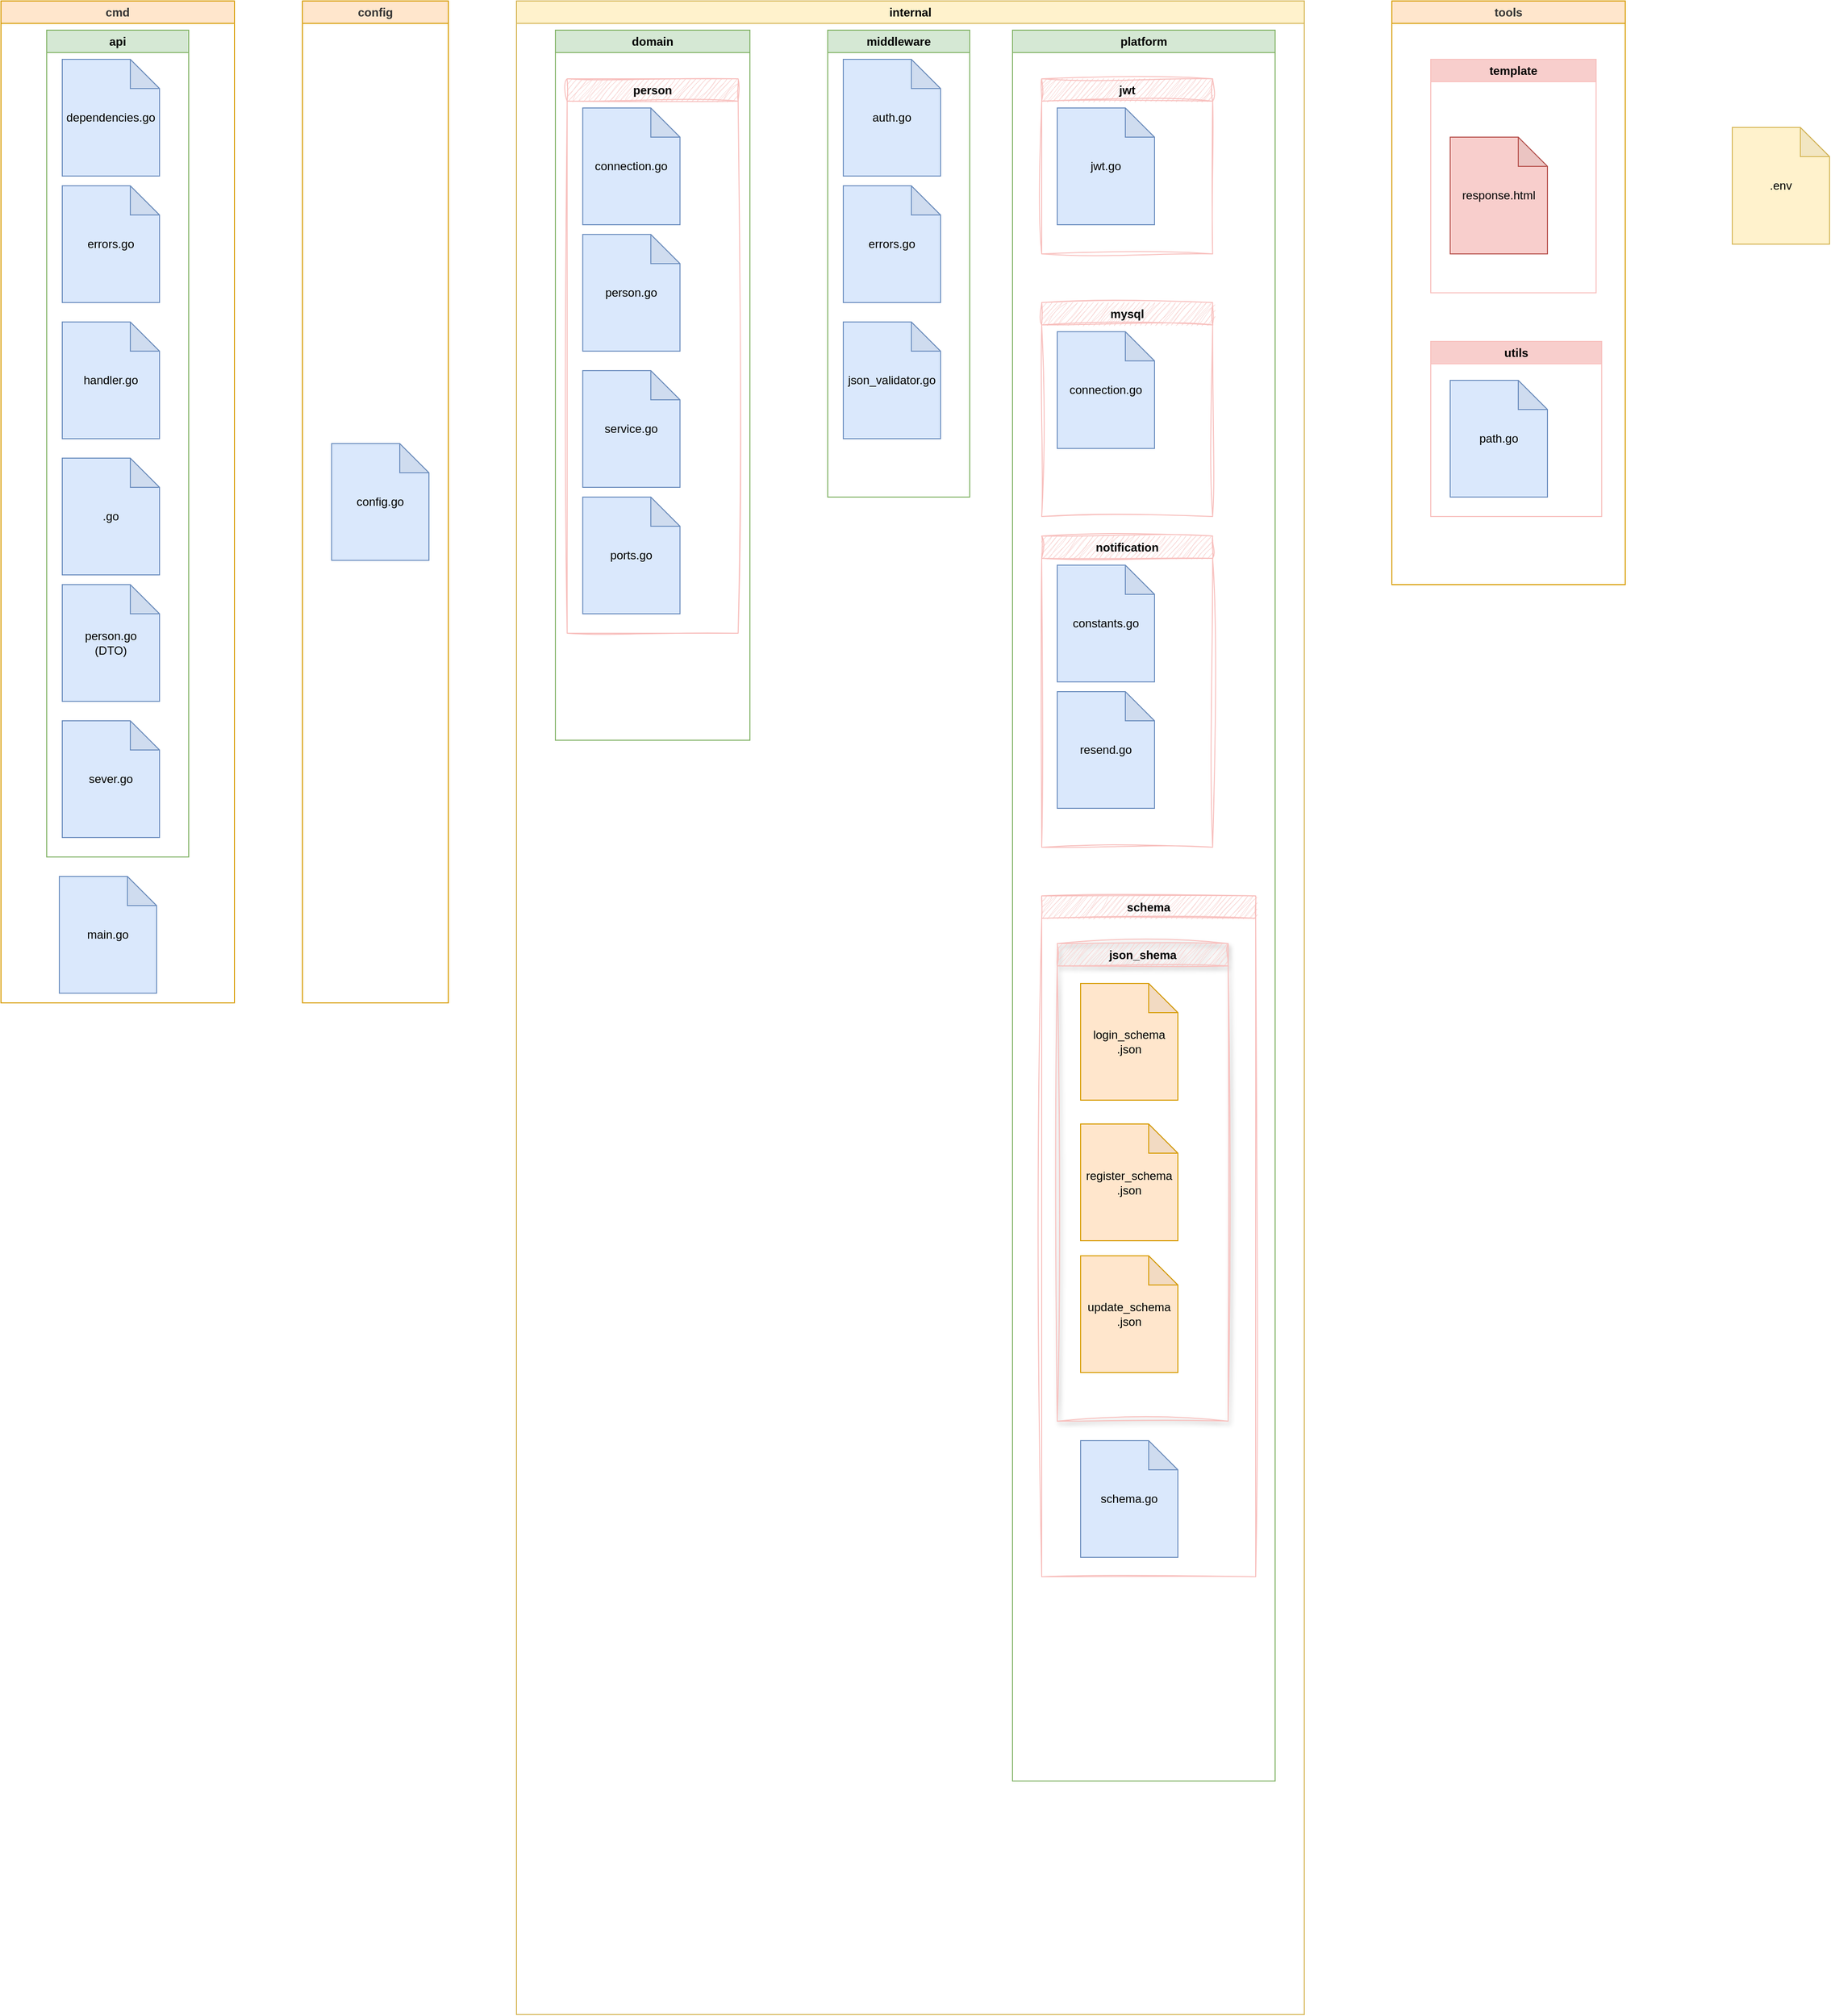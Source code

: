 <mxfile version="28.2.0">
  <diagram name="Página-1" id="e38UbT29Kqghq3w7yru9">
    <mxGraphModel dx="2307" dy="1058" grid="1" gridSize="10" guides="1" tooltips="1" connect="1" arrows="1" fold="1" page="1" pageScale="1" pageWidth="827" pageHeight="1169" math="0" shadow="0">
      <root>
        <mxCell id="0" />
        <mxCell id="1" parent="0" />
        <mxCell id="GW13eoubw-cd3XYsjpFc-3" value="cmd" style="swimlane;whiteSpace=wrap;html=1;fillColor=#ffe6cc;fontColor=#333333;strokeColor=#d79b00;gradientColor=none;swimlaneFillColor=default;" parent="1" vertex="1">
          <mxGeometry x="40" y="20" width="240" height="1030" as="geometry" />
        </mxCell>
        <mxCell id="GW13eoubw-cd3XYsjpFc-5" value="api" style="swimlane;whiteSpace=wrap;html=1;fillColor=#d5e8d4;strokeColor=#82b366;gradientColor=none;swimlaneFillColor=none;" parent="GW13eoubw-cd3XYsjpFc-3" vertex="1">
          <mxGeometry x="47" y="30" width="146" height="850" as="geometry">
            <mxRectangle x="47" y="30" width="60" height="30" as="alternateBounds" />
          </mxGeometry>
        </mxCell>
        <mxCell id="GW13eoubw-cd3XYsjpFc-6" value="dependencies.go" style="shape=note;whiteSpace=wrap;html=1;backgroundOutline=1;darkOpacity=0.05;fillColor=#dae8fc;strokeColor=#6c8ebf;" parent="GW13eoubw-cd3XYsjpFc-5" vertex="1">
          <mxGeometry x="16" y="30" width="100" height="120" as="geometry" />
        </mxCell>
        <mxCell id="GW13eoubw-cd3XYsjpFc-7" value="errors.go" style="shape=note;whiteSpace=wrap;html=1;backgroundOutline=1;darkOpacity=0.05;fillColor=#dae8fc;strokeColor=#6c8ebf;" parent="GW13eoubw-cd3XYsjpFc-5" vertex="1">
          <mxGeometry x="16" y="160" width="100" height="120" as="geometry" />
        </mxCell>
        <mxCell id="GW13eoubw-cd3XYsjpFc-8" value="handler.go" style="shape=note;whiteSpace=wrap;html=1;backgroundOutline=1;darkOpacity=0.05;fillColor=#dae8fc;strokeColor=#6c8ebf;" parent="GW13eoubw-cd3XYsjpFc-5" vertex="1">
          <mxGeometry x="16" y="300" width="100" height="120" as="geometry" />
        </mxCell>
        <mxCell id="GW13eoubw-cd3XYsjpFc-12" value="sever.go" style="shape=note;whiteSpace=wrap;html=1;backgroundOutline=1;darkOpacity=0.05;fillColor=#dae8fc;strokeColor=#6c8ebf;" parent="GW13eoubw-cd3XYsjpFc-5" vertex="1">
          <mxGeometry x="16" y="710" width="100" height="120" as="geometry" />
        </mxCell>
        <mxCell id="GW13eoubw-cd3XYsjpFc-11" value="person.go&lt;div&gt;(DTO)&lt;/div&gt;" style="shape=note;whiteSpace=wrap;html=1;backgroundOutline=1;darkOpacity=0.05;fillColor=#dae8fc;strokeColor=#6c8ebf;" parent="GW13eoubw-cd3XYsjpFc-5" vertex="1">
          <mxGeometry x="16" y="570" width="100" height="120" as="geometry" />
        </mxCell>
        <mxCell id="5akqq3fyf1NxBz5ScIn9-38" value=".go" style="shape=note;whiteSpace=wrap;html=1;backgroundOutline=1;darkOpacity=0.05;fillColor=#dae8fc;strokeColor=#6c8ebf;" parent="GW13eoubw-cd3XYsjpFc-5" vertex="1">
          <mxGeometry x="16" y="440" width="100" height="120" as="geometry" />
        </mxCell>
        <mxCell id="GW13eoubw-cd3XYsjpFc-4" value="main.go" style="shape=note;whiteSpace=wrap;html=1;backgroundOutline=1;darkOpacity=0.05;fillColor=#dae8fc;strokeColor=#6c8ebf;" parent="GW13eoubw-cd3XYsjpFc-3" vertex="1">
          <mxGeometry x="60" y="900" width="100" height="120" as="geometry" />
        </mxCell>
        <mxCell id="GW13eoubw-cd3XYsjpFc-14" value="config" style="swimlane;whiteSpace=wrap;html=1;fillColor=#ffe6cc;fontColor=#333333;strokeColor=#d79b00;swimlaneFillColor=default;" parent="1" vertex="1">
          <mxGeometry x="350" y="20" width="150" height="1030" as="geometry" />
        </mxCell>
        <mxCell id="GW13eoubw-cd3XYsjpFc-21" value="config.go" style="shape=note;whiteSpace=wrap;html=1;backgroundOutline=1;darkOpacity=0.05;fillColor=#dae8fc;strokeColor=#6c8ebf;" parent="GW13eoubw-cd3XYsjpFc-14" vertex="1">
          <mxGeometry x="30" y="455" width="100" height="120" as="geometry" />
        </mxCell>
        <mxCell id="GW13eoubw-cd3XYsjpFc-25" value="internal" style="swimlane;whiteSpace=wrap;html=1;fillColor=#fff2cc;strokeColor=#d6b656;swimlaneFillColor=default;" parent="1" vertex="1">
          <mxGeometry x="570" y="20" width="810" height="2070" as="geometry" />
        </mxCell>
        <mxCell id="GW13eoubw-cd3XYsjpFc-26" value="domain" style="swimlane;whiteSpace=wrap;html=1;fillColor=#d5e8d4;strokeColor=#82b366;" parent="GW13eoubw-cd3XYsjpFc-25" vertex="1">
          <mxGeometry x="40" y="30" width="200" height="730" as="geometry">
            <mxRectangle x="47" y="30" width="80" height="30" as="alternateBounds" />
          </mxGeometry>
        </mxCell>
        <mxCell id="4H_xA333mF8L2NYDEQ_P-5" value="person" style="swimlane;whiteSpace=wrap;html=1;fillColor=#f8cecc;strokeColor=light-dark(#f8c0be, #d7817e);rounded=0;shadow=0;glass=0;swimlaneLine=1;sketch=1;curveFitting=1;jiggle=2;" parent="GW13eoubw-cd3XYsjpFc-26" vertex="1">
          <mxGeometry x="12.13" y="50" width="175.75" height="570" as="geometry">
            <mxRectangle x="12.13" y="50" width="80" height="30" as="alternateBounds" />
          </mxGeometry>
        </mxCell>
        <mxCell id="4H_xA333mF8L2NYDEQ_P-6" value="connection.go" style="shape=note;whiteSpace=wrap;html=1;backgroundOutline=1;darkOpacity=0.05;fillColor=#dae8fc;strokeColor=#6c8ebf;" parent="4H_xA333mF8L2NYDEQ_P-5" vertex="1">
          <mxGeometry x="16" y="30" width="100" height="120" as="geometry" />
        </mxCell>
        <mxCell id="4H_xA333mF8L2NYDEQ_P-7" value="person.go" style="shape=note;whiteSpace=wrap;html=1;backgroundOutline=1;darkOpacity=0.05;fillColor=#dae8fc;strokeColor=#6c8ebf;" parent="4H_xA333mF8L2NYDEQ_P-5" vertex="1">
          <mxGeometry x="16" y="160" width="100" height="120" as="geometry" />
        </mxCell>
        <mxCell id="4H_xA333mF8L2NYDEQ_P-8" value="service.go" style="shape=note;whiteSpace=wrap;html=1;backgroundOutline=1;darkOpacity=0.05;fillColor=#dae8fc;strokeColor=#6c8ebf;" parent="4H_xA333mF8L2NYDEQ_P-5" vertex="1">
          <mxGeometry x="16" y="300" width="100" height="120" as="geometry" />
        </mxCell>
        <mxCell id="JWH54APCGMhIBtEqDtqp-1" value="ports.go" style="shape=note;whiteSpace=wrap;html=1;backgroundOutline=1;darkOpacity=0.05;fillColor=#dae8fc;strokeColor=#6c8ebf;" parent="4H_xA333mF8L2NYDEQ_P-5" vertex="1">
          <mxGeometry x="16" y="430" width="100" height="120" as="geometry" />
        </mxCell>
        <mxCell id="GW13eoubw-cd3XYsjpFc-42" value="middleware" style="swimlane;whiteSpace=wrap;html=1;fillColor=#d5e8d4;strokeColor=#82b366;" parent="GW13eoubw-cd3XYsjpFc-25" vertex="1">
          <mxGeometry x="320" y="30" width="146" height="480" as="geometry" />
        </mxCell>
        <mxCell id="GW13eoubw-cd3XYsjpFc-43" value="auth.go" style="shape=note;whiteSpace=wrap;html=1;backgroundOutline=1;darkOpacity=0.05;fillColor=#dae8fc;strokeColor=#6c8ebf;" parent="GW13eoubw-cd3XYsjpFc-42" vertex="1">
          <mxGeometry x="16" y="30" width="100" height="120" as="geometry" />
        </mxCell>
        <mxCell id="GW13eoubw-cd3XYsjpFc-44" value="errors.go" style="shape=note;whiteSpace=wrap;html=1;backgroundOutline=1;darkOpacity=0.05;fillColor=#dae8fc;strokeColor=#6c8ebf;" parent="GW13eoubw-cd3XYsjpFc-42" vertex="1">
          <mxGeometry x="16" y="160" width="100" height="120" as="geometry" />
        </mxCell>
        <mxCell id="GW13eoubw-cd3XYsjpFc-45" value="json_validator.go" style="shape=note;whiteSpace=wrap;html=1;backgroundOutline=1;darkOpacity=0.05;fillColor=#dae8fc;strokeColor=#6c8ebf;" parent="GW13eoubw-cd3XYsjpFc-42" vertex="1">
          <mxGeometry x="16" y="300" width="100" height="120" as="geometry" />
        </mxCell>
        <mxCell id="GW13eoubw-cd3XYsjpFc-48" value="platform" style="swimlane;whiteSpace=wrap;html=1;fillColor=#d5e8d4;strokeColor=#82b366;" parent="GW13eoubw-cd3XYsjpFc-25" vertex="1">
          <mxGeometry x="510" y="30" width="270" height="1800" as="geometry" />
        </mxCell>
        <mxCell id="5akqq3fyf1NxBz5ScIn9-6" value="jwt" style="swimlane;whiteSpace=wrap;html=1;fillColor=#f8cecc;strokeColor=light-dark(#f8c0be, #d7817e);rounded=0;shadow=0;glass=0;swimlaneLine=1;sketch=1;curveFitting=1;jiggle=2;" parent="GW13eoubw-cd3XYsjpFc-48" vertex="1">
          <mxGeometry x="30" y="50" width="175.75" height="180" as="geometry">
            <mxRectangle x="12.13" y="50" width="80" height="30" as="alternateBounds" />
          </mxGeometry>
        </mxCell>
        <mxCell id="5akqq3fyf1NxBz5ScIn9-7" value="jwt.go" style="shape=note;whiteSpace=wrap;html=1;backgroundOutline=1;darkOpacity=0.05;fillColor=#dae8fc;strokeColor=#6c8ebf;" parent="5akqq3fyf1NxBz5ScIn9-6" vertex="1">
          <mxGeometry x="16" y="30" width="100" height="120" as="geometry" />
        </mxCell>
        <mxCell id="5akqq3fyf1NxBz5ScIn9-10" value="mysql" style="swimlane;whiteSpace=wrap;html=1;fillColor=#f8cecc;strokeColor=light-dark(#f8c0be, #d7817e);rounded=0;shadow=0;glass=0;swimlaneLine=1;sketch=1;curveFitting=1;jiggle=2;" parent="GW13eoubw-cd3XYsjpFc-48" vertex="1">
          <mxGeometry x="30" y="280" width="175.75" height="220" as="geometry">
            <mxRectangle x="12.13" y="50" width="80" height="30" as="alternateBounds" />
          </mxGeometry>
        </mxCell>
        <mxCell id="5akqq3fyf1NxBz5ScIn9-11" value="connection.go" style="shape=note;whiteSpace=wrap;html=1;backgroundOutline=1;darkOpacity=0.05;fillColor=#dae8fc;strokeColor=#6c8ebf;" parent="5akqq3fyf1NxBz5ScIn9-10" vertex="1">
          <mxGeometry x="16" y="30" width="100" height="120" as="geometry" />
        </mxCell>
        <mxCell id="5akqq3fyf1NxBz5ScIn9-18" value="notification" style="swimlane;whiteSpace=wrap;html=1;fillColor=#f8cecc;strokeColor=light-dark(#f8c0be, #d7817e);rounded=0;shadow=0;glass=0;swimlaneLine=1;sketch=1;curveFitting=1;jiggle=2;" parent="GW13eoubw-cd3XYsjpFc-48" vertex="1">
          <mxGeometry x="30" y="520" width="175.75" height="320" as="geometry">
            <mxRectangle x="12.13" y="50" width="80" height="30" as="alternateBounds" />
          </mxGeometry>
        </mxCell>
        <mxCell id="5akqq3fyf1NxBz5ScIn9-19" value="constants.go" style="shape=note;whiteSpace=wrap;html=1;backgroundOutline=1;darkOpacity=0.05;fillColor=#dae8fc;strokeColor=#6c8ebf;" parent="5akqq3fyf1NxBz5ScIn9-18" vertex="1">
          <mxGeometry x="16" y="30" width="100" height="120" as="geometry" />
        </mxCell>
        <mxCell id="5akqq3fyf1NxBz5ScIn9-20" value="resend.go" style="shape=note;whiteSpace=wrap;html=1;backgroundOutline=1;darkOpacity=0.05;fillColor=#dae8fc;strokeColor=#6c8ebf;" parent="5akqq3fyf1NxBz5ScIn9-18" vertex="1">
          <mxGeometry x="16" y="160" width="100" height="120" as="geometry" />
        </mxCell>
        <mxCell id="5akqq3fyf1NxBz5ScIn9-22" value="schema" style="swimlane;whiteSpace=wrap;html=1;fillColor=#f8cecc;strokeColor=light-dark(#f8c0be, #d7817e);rounded=0;shadow=0;glass=0;swimlaneLine=1;sketch=1;curveFitting=1;jiggle=2;" parent="GW13eoubw-cd3XYsjpFc-48" vertex="1">
          <mxGeometry x="30" y="890" width="220" height="700" as="geometry">
            <mxRectangle x="12.13" y="50" width="80" height="30" as="alternateBounds" />
          </mxGeometry>
        </mxCell>
        <mxCell id="5akqq3fyf1NxBz5ScIn9-25" value="json_shema" style="swimlane;whiteSpace=wrap;html=1;fillColor=#f8cecc;strokeColor=light-dark(#f8c0be, #d7817e);rounded=0;shadow=1;glass=0;swimlaneLine=1;sketch=1;curveFitting=1;jiggle=2;gradientColor=none;swimlaneFillColor=none;" parent="5akqq3fyf1NxBz5ScIn9-22" vertex="1">
          <mxGeometry x="16" y="49" width="175.75" height="491" as="geometry">
            <mxRectangle x="12.13" y="50" width="80" height="30" as="alternateBounds" />
          </mxGeometry>
        </mxCell>
        <mxCell id="5akqq3fyf1NxBz5ScIn9-26" value="login_schema&lt;div&gt;.json&lt;/div&gt;" style="shape=note;whiteSpace=wrap;html=1;backgroundOutline=1;darkOpacity=0.05;fillColor=#ffe6cc;strokeColor=#d79b00;" parent="5akqq3fyf1NxBz5ScIn9-25" vertex="1">
          <mxGeometry x="24" y="41" width="100" height="120" as="geometry" />
        </mxCell>
        <mxCell id="5akqq3fyf1NxBz5ScIn9-27" value="register_schema&lt;div&gt;.json&lt;/div&gt;" style="shape=note;whiteSpace=wrap;html=1;backgroundOutline=1;darkOpacity=0.05;fillColor=#ffe6cc;strokeColor=#d79b00;" parent="5akqq3fyf1NxBz5ScIn9-25" vertex="1">
          <mxGeometry x="24" y="185.5" width="100" height="120" as="geometry" />
        </mxCell>
        <mxCell id="5akqq3fyf1NxBz5ScIn9-28" value="update_schema&lt;div&gt;.json&lt;/div&gt;" style="shape=note;whiteSpace=wrap;html=1;backgroundOutline=1;darkOpacity=0.05;fillColor=#ffe6cc;strokeColor=#d79b00;" parent="5akqq3fyf1NxBz5ScIn9-25" vertex="1">
          <mxGeometry x="24" y="321" width="100" height="120" as="geometry" />
        </mxCell>
        <mxCell id="5akqq3fyf1NxBz5ScIn9-29" value="schema.go" style="shape=note;whiteSpace=wrap;html=1;backgroundOutline=1;darkOpacity=0.05;fillColor=#dae8fc;strokeColor=#6c8ebf;" parent="5akqq3fyf1NxBz5ScIn9-22" vertex="1">
          <mxGeometry x="40" y="560" width="100" height="120" as="geometry" />
        </mxCell>
        <mxCell id="5akqq3fyf1NxBz5ScIn9-30" value="tools" style="swimlane;whiteSpace=wrap;html=1;fillColor=#ffe6cc;fontColor=#333333;strokeColor=#d79b00;gradientColor=none;swimlaneFillColor=default;" parent="1" vertex="1">
          <mxGeometry x="1470" y="20" width="240" height="600" as="geometry" />
        </mxCell>
        <mxCell id="5akqq3fyf1NxBz5ScIn9-47" value="utils" style="swimlane;whiteSpace=wrap;html=1;fillColor=#f8cecc;strokeColor=light-dark(#f8c0be, #d7817e);rounded=0;shadow=0;glass=0;swimlaneLine=1;" parent="5akqq3fyf1NxBz5ScIn9-30" vertex="1">
          <mxGeometry x="40.0" y="350" width="175.75" height="180" as="geometry">
            <mxRectangle x="12.13" y="50" width="80" height="30" as="alternateBounds" />
          </mxGeometry>
        </mxCell>
        <mxCell id="5akqq3fyf1NxBz5ScIn9-48" value="path.go" style="shape=note;whiteSpace=wrap;html=1;backgroundOutline=1;darkOpacity=0.05;fillColor=#dae8fc;strokeColor=#6c8ebf;" parent="5akqq3fyf1NxBz5ScIn9-47" vertex="1">
          <mxGeometry x="20" y="40" width="100" height="120" as="geometry" />
        </mxCell>
        <mxCell id="5akqq3fyf1NxBz5ScIn9-49" value="template" style="swimlane;whiteSpace=wrap;html=1;fillColor=#f8cecc;strokeColor=light-dark(#f8c0be, #d7817e);rounded=0;shadow=0;glass=0;swimlaneLine=1;" parent="5akqq3fyf1NxBz5ScIn9-30" vertex="1">
          <mxGeometry x="40" y="60" width="170" height="240" as="geometry">
            <mxRectangle x="12.13" y="50" width="80" height="30" as="alternateBounds" />
          </mxGeometry>
        </mxCell>
        <mxCell id="5akqq3fyf1NxBz5ScIn9-50" value="response.html" style="shape=note;whiteSpace=wrap;html=1;backgroundOutline=1;darkOpacity=0.05;fillColor=#f8cecc;strokeColor=#b85450;" parent="5akqq3fyf1NxBz5ScIn9-49" vertex="1">
          <mxGeometry x="20.0" y="80" width="100" height="120" as="geometry" />
        </mxCell>
        <mxCell id="5akqq3fyf1NxBz5ScIn9-51" value=".env" style="shape=note;whiteSpace=wrap;html=1;backgroundOutline=1;darkOpacity=0.05;fillColor=#fff2cc;strokeColor=#d6b656;" parent="1" vertex="1">
          <mxGeometry x="1820" y="150" width="100" height="120" as="geometry" />
        </mxCell>
      </root>
    </mxGraphModel>
  </diagram>
</mxfile>
